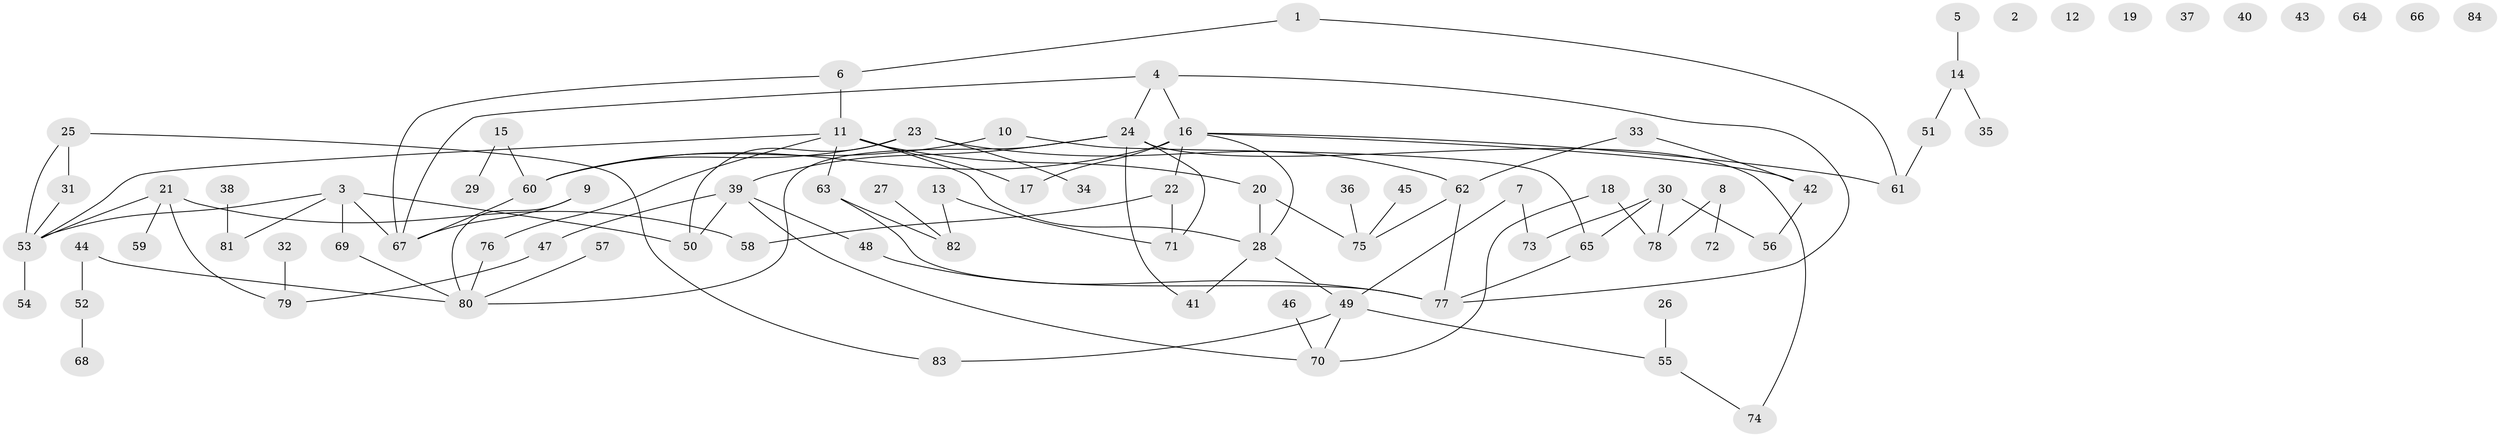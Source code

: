 // Generated by graph-tools (version 1.1) at 2025/25/03/09/25 03:25:21]
// undirected, 84 vertices, 103 edges
graph export_dot {
graph [start="1"]
  node [color=gray90,style=filled];
  1;
  2;
  3;
  4;
  5;
  6;
  7;
  8;
  9;
  10;
  11;
  12;
  13;
  14;
  15;
  16;
  17;
  18;
  19;
  20;
  21;
  22;
  23;
  24;
  25;
  26;
  27;
  28;
  29;
  30;
  31;
  32;
  33;
  34;
  35;
  36;
  37;
  38;
  39;
  40;
  41;
  42;
  43;
  44;
  45;
  46;
  47;
  48;
  49;
  50;
  51;
  52;
  53;
  54;
  55;
  56;
  57;
  58;
  59;
  60;
  61;
  62;
  63;
  64;
  65;
  66;
  67;
  68;
  69;
  70;
  71;
  72;
  73;
  74;
  75;
  76;
  77;
  78;
  79;
  80;
  81;
  82;
  83;
  84;
  1 -- 6;
  1 -- 61;
  3 -- 50;
  3 -- 53;
  3 -- 67;
  3 -- 69;
  3 -- 81;
  4 -- 16;
  4 -- 24;
  4 -- 67;
  4 -- 77;
  5 -- 14;
  6 -- 11;
  6 -- 67;
  7 -- 49;
  7 -- 73;
  8 -- 72;
  8 -- 78;
  9 -- 67;
  9 -- 80;
  10 -- 60;
  10 -- 65;
  11 -- 17;
  11 -- 20;
  11 -- 28;
  11 -- 53;
  11 -- 63;
  11 -- 76;
  13 -- 71;
  13 -- 82;
  14 -- 35;
  14 -- 51;
  15 -- 29;
  15 -- 60;
  16 -- 17;
  16 -- 22;
  16 -- 28;
  16 -- 42;
  16 -- 60;
  16 -- 61;
  18 -- 70;
  18 -- 78;
  20 -- 28;
  20 -- 75;
  21 -- 53;
  21 -- 58;
  21 -- 59;
  21 -- 79;
  22 -- 58;
  22 -- 71;
  23 -- 34;
  23 -- 50;
  23 -- 60;
  23 -- 62;
  24 -- 39;
  24 -- 41;
  24 -- 71;
  24 -- 74;
  24 -- 80;
  25 -- 31;
  25 -- 53;
  25 -- 83;
  26 -- 55;
  27 -- 82;
  28 -- 41;
  28 -- 49;
  30 -- 56;
  30 -- 65;
  30 -- 73;
  30 -- 78;
  31 -- 53;
  32 -- 79;
  33 -- 42;
  33 -- 62;
  36 -- 75;
  38 -- 81;
  39 -- 47;
  39 -- 48;
  39 -- 50;
  39 -- 70;
  42 -- 56;
  44 -- 52;
  44 -- 80;
  45 -- 75;
  46 -- 70;
  47 -- 79;
  48 -- 77;
  49 -- 55;
  49 -- 70;
  49 -- 83;
  51 -- 61;
  52 -- 68;
  53 -- 54;
  55 -- 74;
  57 -- 80;
  60 -- 67;
  62 -- 75;
  62 -- 77;
  63 -- 77;
  63 -- 82;
  65 -- 77;
  69 -- 80;
  76 -- 80;
}
